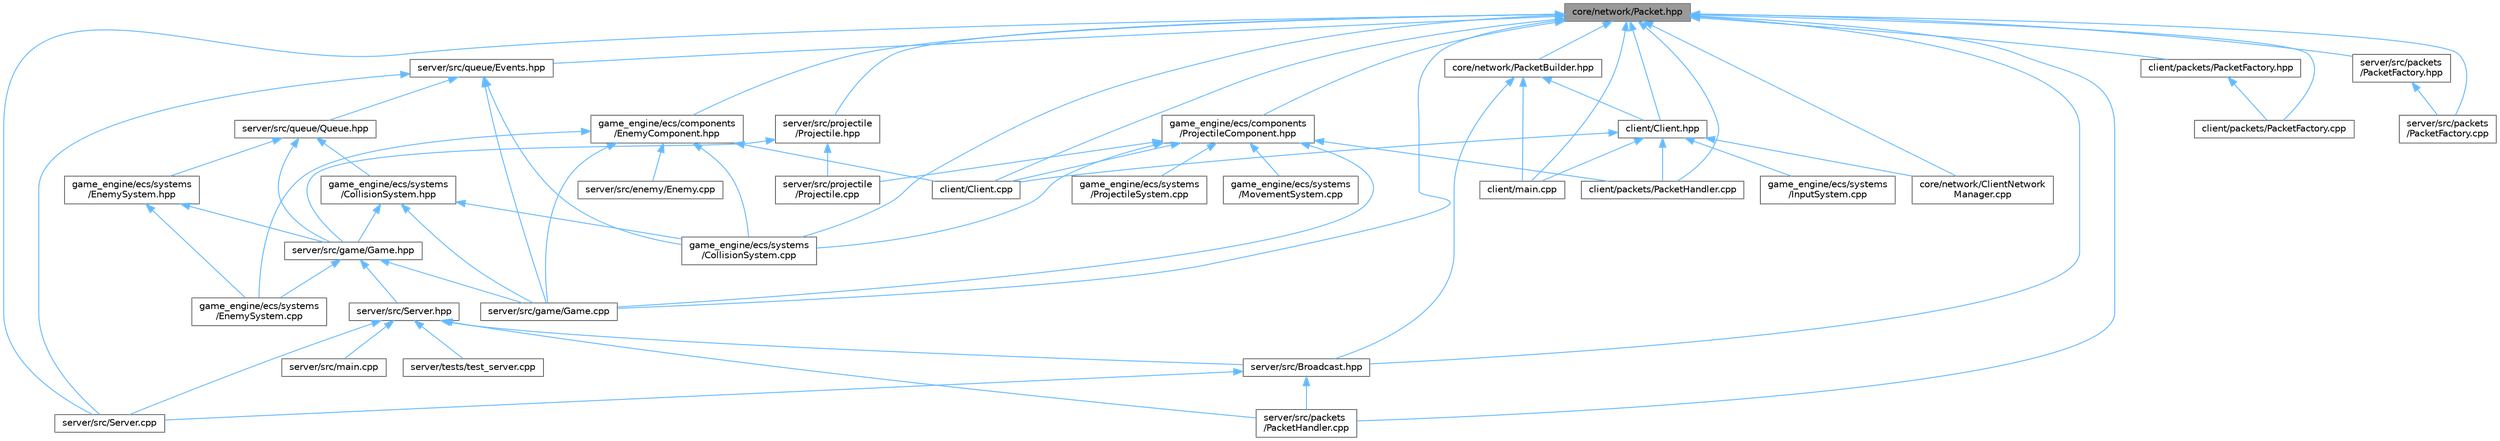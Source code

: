 digraph "core/network/Packet.hpp"
{
 // LATEX_PDF_SIZE
  bgcolor="transparent";
  edge [fontname=Helvetica,fontsize=10,labelfontname=Helvetica,labelfontsize=10];
  node [fontname=Helvetica,fontsize=10,shape=box,height=0.2,width=0.4];
  Node1 [id="Node000001",label="core/network/Packet.hpp",height=0.2,width=0.4,color="gray40", fillcolor="grey60", style="filled", fontcolor="black",tooltip=" "];
  Node1 -> Node2 [id="edge66_Node000001_Node000002",dir="back",color="steelblue1",style="solid",tooltip=" "];
  Node2 [id="Node000002",label="client/Client.cpp",height=0.2,width=0.4,color="grey40", fillcolor="white", style="filled",URL="$_client_8cpp.html",tooltip=" "];
  Node1 -> Node3 [id="edge67_Node000001_Node000003",dir="back",color="steelblue1",style="solid",tooltip=" "];
  Node3 [id="Node000003",label="client/Client.hpp",height=0.2,width=0.4,color="grey40", fillcolor="white", style="filled",URL="$_client_8hpp.html",tooltip=" "];
  Node3 -> Node2 [id="edge68_Node000003_Node000002",dir="back",color="steelblue1",style="solid",tooltip=" "];
  Node3 -> Node4 [id="edge69_Node000003_Node000004",dir="back",color="steelblue1",style="solid",tooltip=" "];
  Node4 [id="Node000004",label="client/main.cpp",height=0.2,width=0.4,color="grey40", fillcolor="white", style="filled",URL="$client_2main_8cpp.html",tooltip=" "];
  Node3 -> Node5 [id="edge70_Node000003_Node000005",dir="back",color="steelblue1",style="solid",tooltip=" "];
  Node5 [id="Node000005",label="client/packets/PacketHandler.cpp",height=0.2,width=0.4,color="grey40", fillcolor="white", style="filled",URL="$client_2packets_2_packet_handler_8cpp.html",tooltip=" "];
  Node3 -> Node6 [id="edge71_Node000003_Node000006",dir="back",color="steelblue1",style="solid",tooltip=" "];
  Node6 [id="Node000006",label="core/network/ClientNetwork\lManager.cpp",height=0.2,width=0.4,color="grey40", fillcolor="white", style="filled",URL="$_client_network_manager_8cpp.html",tooltip=" "];
  Node3 -> Node7 [id="edge72_Node000003_Node000007",dir="back",color="steelblue1",style="solid",tooltip=" "];
  Node7 [id="Node000007",label="game_engine/ecs/systems\l/InputSystem.cpp",height=0.2,width=0.4,color="grey40", fillcolor="white", style="filled",URL="$_input_system_8cpp.html",tooltip=" "];
  Node1 -> Node4 [id="edge73_Node000001_Node000004",dir="back",color="steelblue1",style="solid",tooltip=" "];
  Node1 -> Node8 [id="edge74_Node000001_Node000008",dir="back",color="steelblue1",style="solid",tooltip=" "];
  Node8 [id="Node000008",label="client/packets/PacketFactory.cpp",height=0.2,width=0.4,color="grey40", fillcolor="white", style="filled",URL="$client_2packets_2_packet_factory_8cpp.html",tooltip=" "];
  Node1 -> Node9 [id="edge75_Node000001_Node000009",dir="back",color="steelblue1",style="solid",tooltip=" "];
  Node9 [id="Node000009",label="client/packets/PacketFactory.hpp",height=0.2,width=0.4,color="grey40", fillcolor="white", style="filled",URL="$client_2packets_2_packet_factory_8hpp.html",tooltip=" "];
  Node9 -> Node8 [id="edge76_Node000009_Node000008",dir="back",color="steelblue1",style="solid",tooltip=" "];
  Node1 -> Node5 [id="edge77_Node000001_Node000005",dir="back",color="steelblue1",style="solid",tooltip=" "];
  Node1 -> Node6 [id="edge78_Node000001_Node000006",dir="back",color="steelblue1",style="solid",tooltip=" "];
  Node1 -> Node10 [id="edge79_Node000001_Node000010",dir="back",color="steelblue1",style="solid",tooltip=" "];
  Node10 [id="Node000010",label="core/network/PacketBuilder.hpp",height=0.2,width=0.4,color="grey40", fillcolor="white", style="filled",URL="$_packet_builder_8hpp.html",tooltip=" "];
  Node10 -> Node3 [id="edge80_Node000010_Node000003",dir="back",color="steelblue1",style="solid",tooltip=" "];
  Node10 -> Node4 [id="edge81_Node000010_Node000004",dir="back",color="steelblue1",style="solid",tooltip=" "];
  Node10 -> Node11 [id="edge82_Node000010_Node000011",dir="back",color="steelblue1",style="solid",tooltip=" "];
  Node11 [id="Node000011",label="server/src/Broadcast.hpp",height=0.2,width=0.4,color="grey40", fillcolor="white", style="filled",URL="$_broadcast_8hpp.html",tooltip=" "];
  Node11 -> Node12 [id="edge83_Node000011_Node000012",dir="back",color="steelblue1",style="solid",tooltip=" "];
  Node12 [id="Node000012",label="server/src/Server.cpp",height=0.2,width=0.4,color="grey40", fillcolor="white", style="filled",URL="$_server_8cpp.html",tooltip=" "];
  Node11 -> Node13 [id="edge84_Node000011_Node000013",dir="back",color="steelblue1",style="solid",tooltip=" "];
  Node13 [id="Node000013",label="server/src/packets\l/PacketHandler.cpp",height=0.2,width=0.4,color="grey40", fillcolor="white", style="filled",URL="$server_2src_2packets_2_packet_handler_8cpp.html",tooltip=" "];
  Node1 -> Node14 [id="edge85_Node000001_Node000014",dir="back",color="steelblue1",style="solid",tooltip=" "];
  Node14 [id="Node000014",label="game_engine/ecs/components\l/EnemyComponent.hpp",height=0.2,width=0.4,color="grey40", fillcolor="white", style="filled",URL="$_enemy_component_8hpp.html",tooltip=" "];
  Node14 -> Node2 [id="edge86_Node000014_Node000002",dir="back",color="steelblue1",style="solid",tooltip=" "];
  Node14 -> Node15 [id="edge87_Node000014_Node000015",dir="back",color="steelblue1",style="solid",tooltip=" "];
  Node15 [id="Node000015",label="game_engine/ecs/systems\l/CollisionSystem.cpp",height=0.2,width=0.4,color="grey40", fillcolor="white", style="filled",URL="$_collision_system_8cpp.html",tooltip=" "];
  Node14 -> Node16 [id="edge88_Node000014_Node000016",dir="back",color="steelblue1",style="solid",tooltip=" "];
  Node16 [id="Node000016",label="game_engine/ecs/systems\l/EnemySystem.cpp",height=0.2,width=0.4,color="grey40", fillcolor="white", style="filled",URL="$_enemy_system_8cpp.html",tooltip=" "];
  Node14 -> Node17 [id="edge89_Node000014_Node000017",dir="back",color="steelblue1",style="solid",tooltip=" "];
  Node17 [id="Node000017",label="server/src/enemy/Enemy.cpp",height=0.2,width=0.4,color="grey40", fillcolor="white", style="filled",URL="$_enemy_8cpp.html",tooltip=" "];
  Node14 -> Node18 [id="edge90_Node000014_Node000018",dir="back",color="steelblue1",style="solid",tooltip=" "];
  Node18 [id="Node000018",label="server/src/game/Game.cpp",height=0.2,width=0.4,color="grey40", fillcolor="white", style="filled",URL="$_game_8cpp.html",tooltip=" "];
  Node1 -> Node19 [id="edge91_Node000001_Node000019",dir="back",color="steelblue1",style="solid",tooltip=" "];
  Node19 [id="Node000019",label="game_engine/ecs/components\l/ProjectileComponent.hpp",height=0.2,width=0.4,color="grey40", fillcolor="white", style="filled",URL="$_projectile_component_8hpp.html",tooltip=" "];
  Node19 -> Node2 [id="edge92_Node000019_Node000002",dir="back",color="steelblue1",style="solid",tooltip=" "];
  Node19 -> Node5 [id="edge93_Node000019_Node000005",dir="back",color="steelblue1",style="solid",tooltip=" "];
  Node19 -> Node15 [id="edge94_Node000019_Node000015",dir="back",color="steelblue1",style="solid",tooltip=" "];
  Node19 -> Node20 [id="edge95_Node000019_Node000020",dir="back",color="steelblue1",style="solid",tooltip=" "];
  Node20 [id="Node000020",label="game_engine/ecs/systems\l/MovementSystem.cpp",height=0.2,width=0.4,color="grey40", fillcolor="white", style="filled",URL="$_movement_system_8cpp.html",tooltip=" "];
  Node19 -> Node21 [id="edge96_Node000019_Node000021",dir="back",color="steelblue1",style="solid",tooltip=" "];
  Node21 [id="Node000021",label="game_engine/ecs/systems\l/ProjectileSystem.cpp",height=0.2,width=0.4,color="grey40", fillcolor="white", style="filled",URL="$_projectile_system_8cpp.html",tooltip=" "];
  Node19 -> Node18 [id="edge97_Node000019_Node000018",dir="back",color="steelblue1",style="solid",tooltip=" "];
  Node19 -> Node22 [id="edge98_Node000019_Node000022",dir="back",color="steelblue1",style="solid",tooltip=" "];
  Node22 [id="Node000022",label="server/src/projectile\l/Projectile.cpp",height=0.2,width=0.4,color="grey40", fillcolor="white", style="filled",URL="$_projectile_8cpp.html",tooltip=" "];
  Node1 -> Node15 [id="edge99_Node000001_Node000015",dir="back",color="steelblue1",style="solid",tooltip=" "];
  Node1 -> Node11 [id="edge100_Node000001_Node000011",dir="back",color="steelblue1",style="solid",tooltip=" "];
  Node1 -> Node12 [id="edge101_Node000001_Node000012",dir="back",color="steelblue1",style="solid",tooltip=" "];
  Node1 -> Node18 [id="edge102_Node000001_Node000018",dir="back",color="steelblue1",style="solid",tooltip=" "];
  Node1 -> Node23 [id="edge103_Node000001_Node000023",dir="back",color="steelblue1",style="solid",tooltip=" "];
  Node23 [id="Node000023",label="server/src/packets\l/PacketFactory.cpp",height=0.2,width=0.4,color="grey40", fillcolor="white", style="filled",URL="$server_2src_2packets_2_packet_factory_8cpp.html",tooltip=" "];
  Node1 -> Node24 [id="edge104_Node000001_Node000024",dir="back",color="steelblue1",style="solid",tooltip=" "];
  Node24 [id="Node000024",label="server/src/packets\l/PacketFactory.hpp",height=0.2,width=0.4,color="grey40", fillcolor="white", style="filled",URL="$server_2src_2packets_2_packet_factory_8hpp.html",tooltip=" "];
  Node24 -> Node23 [id="edge105_Node000024_Node000023",dir="back",color="steelblue1",style="solid",tooltip=" "];
  Node1 -> Node13 [id="edge106_Node000001_Node000013",dir="back",color="steelblue1",style="solid",tooltip=" "];
  Node1 -> Node25 [id="edge107_Node000001_Node000025",dir="back",color="steelblue1",style="solid",tooltip=" "];
  Node25 [id="Node000025",label="server/src/projectile\l/Projectile.hpp",height=0.2,width=0.4,color="grey40", fillcolor="white", style="filled",URL="$_projectile_8hpp.html",tooltip=" "];
  Node25 -> Node26 [id="edge108_Node000025_Node000026",dir="back",color="steelblue1",style="solid",tooltip=" "];
  Node26 [id="Node000026",label="server/src/game/Game.hpp",height=0.2,width=0.4,color="grey40", fillcolor="white", style="filled",URL="$_game_8hpp.html",tooltip=" "];
  Node26 -> Node16 [id="edge109_Node000026_Node000016",dir="back",color="steelblue1",style="solid",tooltip=" "];
  Node26 -> Node27 [id="edge110_Node000026_Node000027",dir="back",color="steelblue1",style="solid",tooltip=" "];
  Node27 [id="Node000027",label="server/src/Server.hpp",height=0.2,width=0.4,color="grey40", fillcolor="white", style="filled",URL="$_server_8hpp.html",tooltip=" "];
  Node27 -> Node11 [id="edge111_Node000027_Node000011",dir="back",color="steelblue1",style="solid",tooltip=" "];
  Node27 -> Node12 [id="edge112_Node000027_Node000012",dir="back",color="steelblue1",style="solid",tooltip=" "];
  Node27 -> Node28 [id="edge113_Node000027_Node000028",dir="back",color="steelblue1",style="solid",tooltip=" "];
  Node28 [id="Node000028",label="server/src/main.cpp",height=0.2,width=0.4,color="grey40", fillcolor="white", style="filled",URL="$server_2src_2main_8cpp.html",tooltip=" "];
  Node27 -> Node13 [id="edge114_Node000027_Node000013",dir="back",color="steelblue1",style="solid",tooltip=" "];
  Node27 -> Node29 [id="edge115_Node000027_Node000029",dir="back",color="steelblue1",style="solid",tooltip=" "];
  Node29 [id="Node000029",label="server/tests/test_server.cpp",height=0.2,width=0.4,color="grey40", fillcolor="white", style="filled",URL="$test__server_8cpp.html",tooltip=" "];
  Node26 -> Node18 [id="edge116_Node000026_Node000018",dir="back",color="steelblue1",style="solid",tooltip=" "];
  Node25 -> Node22 [id="edge117_Node000025_Node000022",dir="back",color="steelblue1",style="solid",tooltip=" "];
  Node1 -> Node30 [id="edge118_Node000001_Node000030",dir="back",color="steelblue1",style="solid",tooltip=" "];
  Node30 [id="Node000030",label="server/src/queue/Events.hpp",height=0.2,width=0.4,color="grey40", fillcolor="white", style="filled",URL="$_events_8hpp.html",tooltip=" "];
  Node30 -> Node15 [id="edge119_Node000030_Node000015",dir="back",color="steelblue1",style="solid",tooltip=" "];
  Node30 -> Node12 [id="edge120_Node000030_Node000012",dir="back",color="steelblue1",style="solid",tooltip=" "];
  Node30 -> Node18 [id="edge121_Node000030_Node000018",dir="back",color="steelblue1",style="solid",tooltip=" "];
  Node30 -> Node31 [id="edge122_Node000030_Node000031",dir="back",color="steelblue1",style="solid",tooltip=" "];
  Node31 [id="Node000031",label="server/src/queue/Queue.hpp",height=0.2,width=0.4,color="grey40", fillcolor="white", style="filled",URL="$_queue_8hpp.html",tooltip=" "];
  Node31 -> Node32 [id="edge123_Node000031_Node000032",dir="back",color="steelblue1",style="solid",tooltip=" "];
  Node32 [id="Node000032",label="game_engine/ecs/systems\l/CollisionSystem.hpp",height=0.2,width=0.4,color="grey40", fillcolor="white", style="filled",URL="$_collision_system_8hpp.html",tooltip=" "];
  Node32 -> Node15 [id="edge124_Node000032_Node000015",dir="back",color="steelblue1",style="solid",tooltip=" "];
  Node32 -> Node18 [id="edge125_Node000032_Node000018",dir="back",color="steelblue1",style="solid",tooltip=" "];
  Node32 -> Node26 [id="edge126_Node000032_Node000026",dir="back",color="steelblue1",style="solid",tooltip=" "];
  Node31 -> Node33 [id="edge127_Node000031_Node000033",dir="back",color="steelblue1",style="solid",tooltip=" "];
  Node33 [id="Node000033",label="game_engine/ecs/systems\l/EnemySystem.hpp",height=0.2,width=0.4,color="grey40", fillcolor="white", style="filled",URL="$_enemy_system_8hpp.html",tooltip=" "];
  Node33 -> Node16 [id="edge128_Node000033_Node000016",dir="back",color="steelblue1",style="solid",tooltip=" "];
  Node33 -> Node26 [id="edge129_Node000033_Node000026",dir="back",color="steelblue1",style="solid",tooltip=" "];
  Node31 -> Node26 [id="edge130_Node000031_Node000026",dir="back",color="steelblue1",style="solid",tooltip=" "];
}
